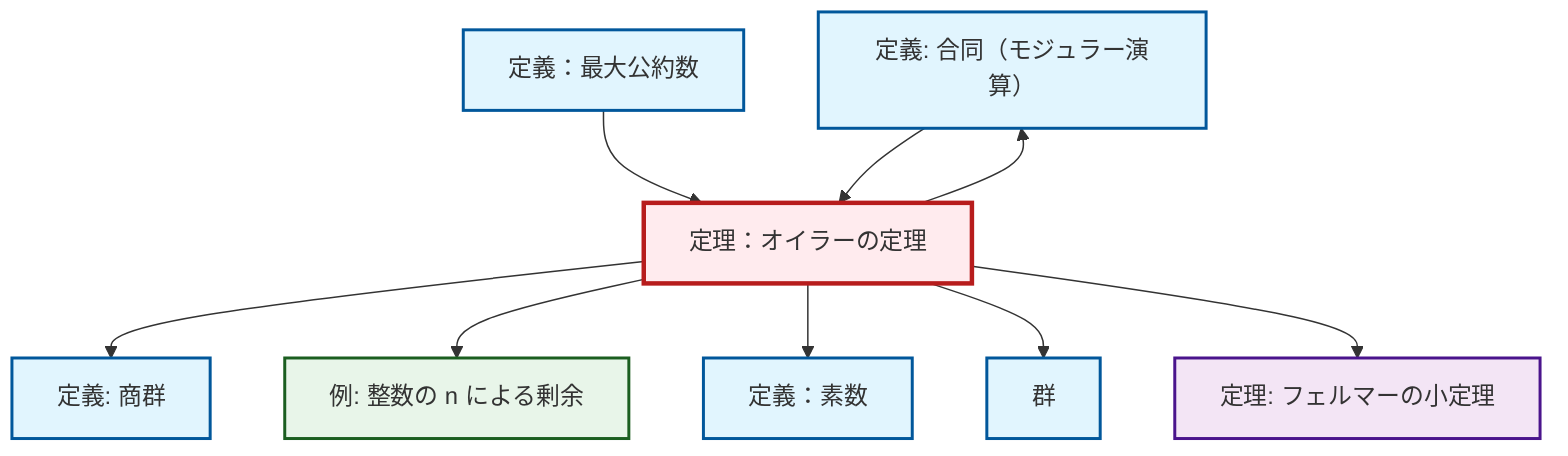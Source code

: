 graph TD
    classDef definition fill:#e1f5fe,stroke:#01579b,stroke-width:2px
    classDef theorem fill:#f3e5f5,stroke:#4a148c,stroke-width:2px
    classDef axiom fill:#fff3e0,stroke:#e65100,stroke-width:2px
    classDef example fill:#e8f5e9,stroke:#1b5e20,stroke-width:2px
    classDef current fill:#ffebee,stroke:#b71c1c,stroke-width:3px
    def-congruence["定義: 合同（モジュラー演算）"]:::definition
    ex-quotient-integers-mod-n["例: 整数の n による剰余"]:::example
    thm-euler["定理：オイラーの定理"]:::theorem
    def-quotient-group["定義: 商群"]:::definition
    thm-fermat-little["定理: フェルマーの小定理"]:::theorem
    def-gcd["定義：最大公約数"]:::definition
    def-prime["定義：素数"]:::definition
    def-group["群"]:::definition
    thm-euler --> def-quotient-group
    thm-euler --> ex-quotient-integers-mod-n
    thm-euler --> def-prime
    def-gcd --> thm-euler
    thm-euler --> def-group
    thm-euler --> def-congruence
    thm-euler --> thm-fermat-little
    def-congruence --> thm-euler
    class thm-euler current